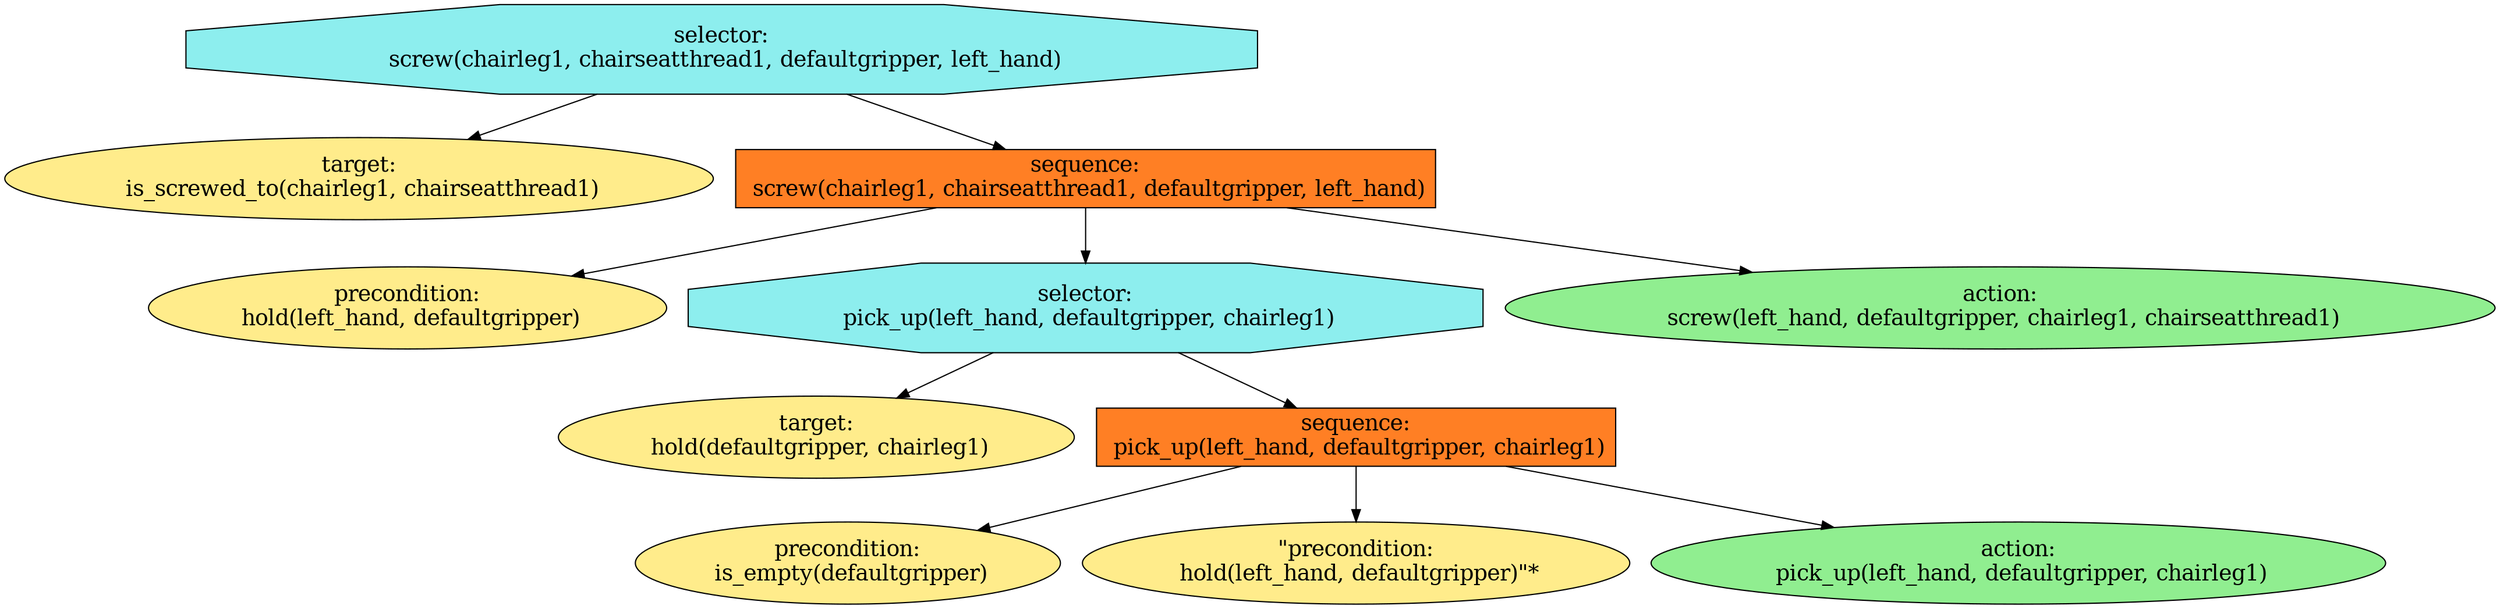 digraph pastafarianism {
ordering=out;
graph [fontname="times-roman"];
node [fontname="times-roman"];
edge [fontname="times-roman"];
"selector:
 screw(chairleg1, chairseatthread1, defaultgripper, left_hand)" [fillcolor=darkslategray2, fontcolor=black, fontsize=18, label="selector:
 screw(chairleg1, chairseatthread1, defaultgripper, left_hand)", shape=octagon, style=filled];
"target:
 is_screwed_to(chairleg1, chairseatthread1)" [fillcolor=lightgoldenrod1, fontcolor=black, fontsize=18, label="target:
 is_screwed_to(chairleg1, chairseatthread1)", shape=ellipse, style=filled];
"selector:
 screw(chairleg1, chairseatthread1, defaultgripper, left_hand)" -> "target:
 is_screwed_to(chairleg1, chairseatthread1)";
"sequence:
 screw(chairleg1, chairseatthread1, defaultgripper, left_hand)" [fillcolor=chocolate1, fontcolor=black, fontsize=18, label="sequence:
 screw(chairleg1, chairseatthread1, defaultgripper, left_hand)", shape=box, style=filled];
"selector:
 screw(chairleg1, chairseatthread1, defaultgripper, left_hand)" -> "sequence:
 screw(chairleg1, chairseatthread1, defaultgripper, left_hand)";
"precondition:
 hold(left_hand, defaultgripper)" [fillcolor=lightgoldenrod1, fontcolor=black, fontsize=18, label="precondition:
 hold(left_hand, defaultgripper)", shape=ellipse, style=filled];
"sequence:
 screw(chairleg1, chairseatthread1, defaultgripper, left_hand)" -> "precondition:
 hold(left_hand, defaultgripper)";
"selector:
 pick_up(left_hand, defaultgripper, chairleg1)" [fillcolor=darkslategray2, fontcolor=black, fontsize=18, label="selector:
 pick_up(left_hand, defaultgripper, chairleg1)", shape=octagon, style=filled];
"sequence:
 screw(chairleg1, chairseatthread1, defaultgripper, left_hand)" -> "selector:
 pick_up(left_hand, defaultgripper, chairleg1)";
"target:
 hold(defaultgripper, chairleg1)" [fillcolor=lightgoldenrod1, fontcolor=black, fontsize=18, label="target:
 hold(defaultgripper, chairleg1)", shape=ellipse, style=filled];
"selector:
 pick_up(left_hand, defaultgripper, chairleg1)" -> "target:
 hold(defaultgripper, chairleg1)";
"sequence:
 pick_up(left_hand, defaultgripper, chairleg1)" [fillcolor=chocolate1, fontcolor=black, fontsize=18, label="sequence:
 pick_up(left_hand, defaultgripper, chairleg1)", shape=box, style=filled];
"selector:
 pick_up(left_hand, defaultgripper, chairleg1)" -> "sequence:
 pick_up(left_hand, defaultgripper, chairleg1)";
"precondition:
 is_empty(defaultgripper)" [fillcolor=lightgoldenrod1, fontcolor=black, fontsize=18, label="precondition:
 is_empty(defaultgripper)", shape=ellipse, style=filled];
"sequence:
 pick_up(left_hand, defaultgripper, chairleg1)" -> "precondition:
 is_empty(defaultgripper)";
"\"precondition:\n hold(left_hand, defaultgripper)\"*" [fillcolor=lightgoldenrod1, fontcolor=black, fontsize=18, label="\"precondition:\n hold(left_hand, defaultgripper)\"*", shape=ellipse, style=filled];
"sequence:
 pick_up(left_hand, defaultgripper, chairleg1)" -> "\"precondition:\n hold(left_hand, defaultgripper)\"*";
"action:
 pick_up(left_hand, defaultgripper, chairleg1)" [fillcolor=lightgreen, fontcolor=black, fontsize=18, label="action:
 pick_up(left_hand, defaultgripper, chairleg1)", shape=ellipse, style=filled];
"sequence:
 pick_up(left_hand, defaultgripper, chairleg1)" -> "action:
 pick_up(left_hand, defaultgripper, chairleg1)";
"action:
 screw(left_hand, defaultgripper, chairleg1, chairseatthread1)" [fillcolor=lightgreen, fontcolor=black, fontsize=18, label="action:
 screw(left_hand, defaultgripper, chairleg1, chairseatthread1)", shape=ellipse, style=filled];
"sequence:
 screw(chairleg1, chairseatthread1, defaultgripper, left_hand)" -> "action:
 screw(left_hand, defaultgripper, chairleg1, chairseatthread1)";
}
